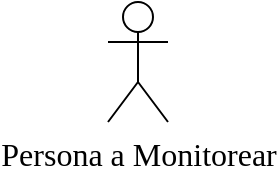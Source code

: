 <mxfile version="21.6.8" type="device">
  <diagram name="Página-1" id="nKaO7tWLdfTiDb_K3E_j">
    <mxGraphModel dx="757" dy="566" grid="1" gridSize="10" guides="1" tooltips="1" connect="1" arrows="1" fold="1" page="1" pageScale="1" pageWidth="827" pageHeight="1169" math="0" shadow="0">
      <root>
        <mxCell id="0" />
        <mxCell id="1" parent="0" />
        <mxCell id="uW0wg6DJ7d496fE0gTcl-1" value="Persona a Monitorear" style="shape=umlActor;verticalLabelPosition=bottom;verticalAlign=top;html=1;outlineConnect=0;fontFamily=Times New Roman;fontSize=16;" vertex="1" parent="1">
          <mxGeometry x="80" y="110" width="30" height="60" as="geometry" />
        </mxCell>
      </root>
    </mxGraphModel>
  </diagram>
</mxfile>
